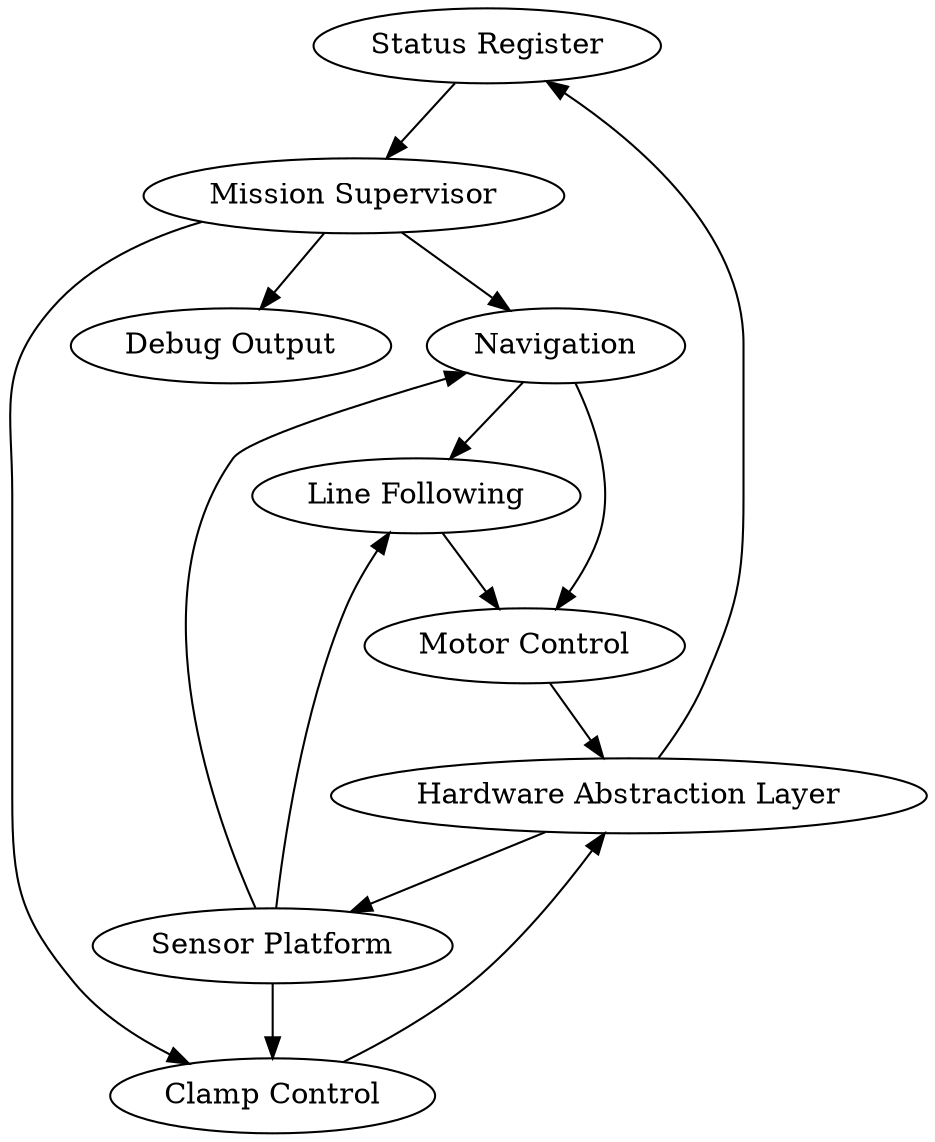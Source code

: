 digraph layout {
    "Status Register" -> "Mission Supervisor";
    "Mission Supervisor" -> "Navigation";
    "Navigation" -> "Line Following";
    "Line Following" -> "Motor Control";
    "Navigation" -> "Motor Control";
    "Mission Supervisor" -> "Clamp Control";
    "Mission Supervisor" -> "Debug Output";
    "Motor Control" -> "Hardware Abstraction Layer";
    "Sensor Platform" -> "Clamp Control";
    "Sensor Platform" -> "Line Following";
    "Sensor Platform" -> "Navigation";
    "Clamp Control" -> "Hardware Abstraction Layer";
    "Hardware Abstraction Layer" -> "Sensor Platform";
    "Hardware Abstraction Layer" -> "Status Register";
}
